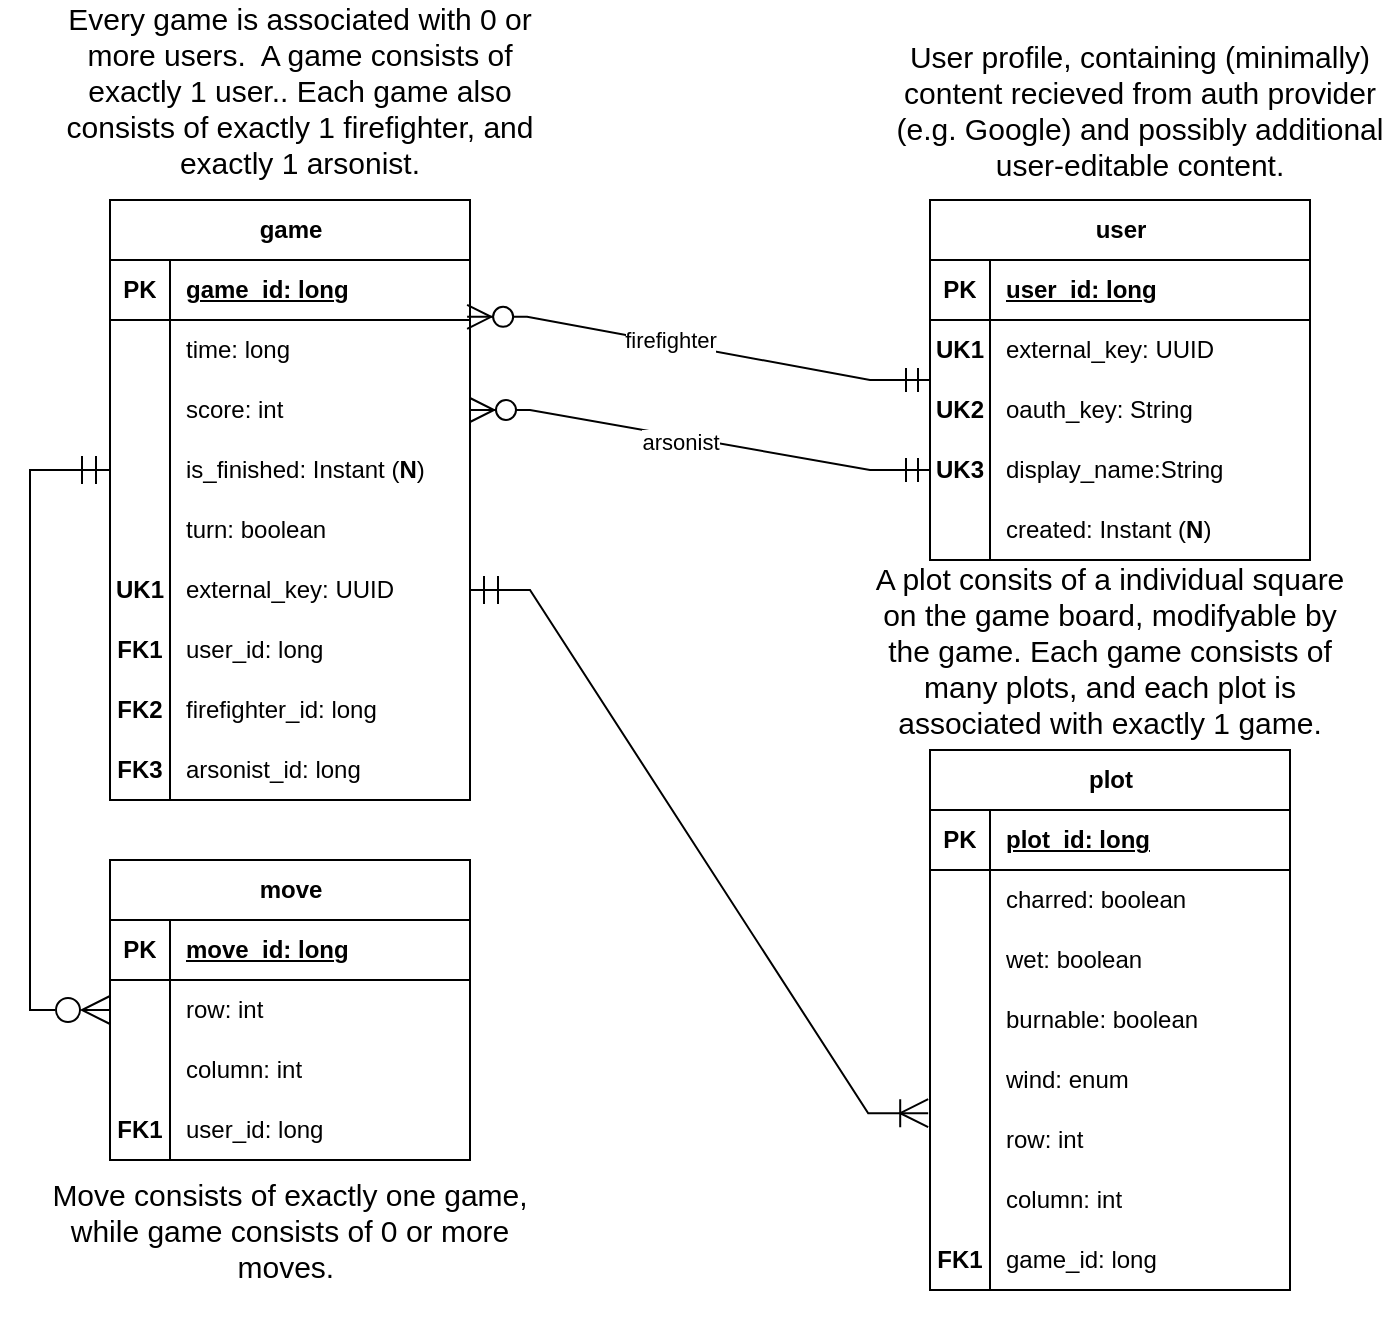 <mxfile version="24.7.17">
  <diagram name="Page-1" id="kqW-jPgzg6UB6GhYUhrh">
    <mxGraphModel dx="1050" dy="621" grid="1" gridSize="10" guides="1" tooltips="1" connect="1" arrows="1" fold="1" page="1" pageScale="1" pageWidth="850" pageHeight="1100" math="0" shadow="0">
      <root>
        <mxCell id="0" />
        <mxCell id="1" parent="0" />
        <mxCell id="ICmYpXCP0wdrqG-ao1eW-7" value="" style="group" parent="1" vertex="1" connectable="0">
          <mxGeometry x="110" y="140" width="680" height="530" as="geometry" />
        </mxCell>
        <mxCell id="3EpHy4PcxDL805TF8nZh-1" value="user" style="shape=table;startSize=30;container=1;collapsible=1;childLayout=tableLayout;fixedRows=1;rowLines=0;fontStyle=1;align=center;resizeLast=1;html=1;" parent="ICmYpXCP0wdrqG-ao1eW-7" vertex="1">
          <mxGeometry x="450" width="190" height="180" as="geometry" />
        </mxCell>
        <mxCell id="3EpHy4PcxDL805TF8nZh-2" value="" style="shape=tableRow;horizontal=0;startSize=0;swimlaneHead=0;swimlaneBody=0;fillColor=none;collapsible=0;dropTarget=0;points=[[0,0.5],[1,0.5]];portConstraint=eastwest;top=0;left=0;right=0;bottom=1;" parent="3EpHy4PcxDL805TF8nZh-1" vertex="1">
          <mxGeometry y="30" width="190" height="30" as="geometry" />
        </mxCell>
        <mxCell id="3EpHy4PcxDL805TF8nZh-3" value="PK" style="shape=partialRectangle;connectable=0;fillColor=none;top=0;left=0;bottom=0;right=0;fontStyle=1;overflow=hidden;whiteSpace=wrap;html=1;" parent="3EpHy4PcxDL805TF8nZh-2" vertex="1">
          <mxGeometry width="30" height="30" as="geometry">
            <mxRectangle width="30" height="30" as="alternateBounds" />
          </mxGeometry>
        </mxCell>
        <mxCell id="3EpHy4PcxDL805TF8nZh-4" value="user_id: long" style="shape=partialRectangle;connectable=0;fillColor=none;top=0;left=0;bottom=0;right=0;align=left;spacingLeft=6;fontStyle=5;overflow=hidden;whiteSpace=wrap;html=1;" parent="3EpHy4PcxDL805TF8nZh-2" vertex="1">
          <mxGeometry x="30" width="160" height="30" as="geometry">
            <mxRectangle width="160" height="30" as="alternateBounds" />
          </mxGeometry>
        </mxCell>
        <mxCell id="3EpHy4PcxDL805TF8nZh-5" value="" style="shape=tableRow;horizontal=0;startSize=0;swimlaneHead=0;swimlaneBody=0;fillColor=none;collapsible=0;dropTarget=0;points=[[0,0.5],[1,0.5]];portConstraint=eastwest;top=0;left=0;right=0;bottom=0;" parent="3EpHy4PcxDL805TF8nZh-1" vertex="1">
          <mxGeometry y="60" width="190" height="30" as="geometry" />
        </mxCell>
        <mxCell id="3EpHy4PcxDL805TF8nZh-6" value="&lt;b&gt;UK1&lt;/b&gt;" style="shape=partialRectangle;connectable=0;fillColor=none;top=0;left=0;bottom=0;right=0;editable=1;overflow=hidden;whiteSpace=wrap;html=1;" parent="3EpHy4PcxDL805TF8nZh-5" vertex="1">
          <mxGeometry width="30" height="30" as="geometry">
            <mxRectangle width="30" height="30" as="alternateBounds" />
          </mxGeometry>
        </mxCell>
        <mxCell id="3EpHy4PcxDL805TF8nZh-7" value="external_key: UUID" style="shape=partialRectangle;connectable=0;fillColor=none;top=0;left=0;bottom=0;right=0;align=left;spacingLeft=6;overflow=hidden;whiteSpace=wrap;html=1;" parent="3EpHy4PcxDL805TF8nZh-5" vertex="1">
          <mxGeometry x="30" width="160" height="30" as="geometry">
            <mxRectangle width="160" height="30" as="alternateBounds" />
          </mxGeometry>
        </mxCell>
        <mxCell id="3EpHy4PcxDL805TF8nZh-8" value="" style="shape=tableRow;horizontal=0;startSize=0;swimlaneHead=0;swimlaneBody=0;fillColor=none;collapsible=0;dropTarget=0;points=[[0,0.5],[1,0.5]];portConstraint=eastwest;top=0;left=0;right=0;bottom=0;" parent="3EpHy4PcxDL805TF8nZh-1" vertex="1">
          <mxGeometry y="90" width="190" height="30" as="geometry" />
        </mxCell>
        <mxCell id="3EpHy4PcxDL805TF8nZh-9" value="&lt;b&gt;UK2&lt;/b&gt;" style="shape=partialRectangle;connectable=0;fillColor=none;top=0;left=0;bottom=0;right=0;editable=1;overflow=hidden;whiteSpace=wrap;html=1;" parent="3EpHy4PcxDL805TF8nZh-8" vertex="1">
          <mxGeometry width="30" height="30" as="geometry">
            <mxRectangle width="30" height="30" as="alternateBounds" />
          </mxGeometry>
        </mxCell>
        <mxCell id="3EpHy4PcxDL805TF8nZh-10" value="oauth_key: String" style="shape=partialRectangle;connectable=0;fillColor=none;top=0;left=0;bottom=0;right=0;align=left;spacingLeft=6;overflow=hidden;whiteSpace=wrap;html=1;" parent="3EpHy4PcxDL805TF8nZh-8" vertex="1">
          <mxGeometry x="30" width="160" height="30" as="geometry">
            <mxRectangle width="160" height="30" as="alternateBounds" />
          </mxGeometry>
        </mxCell>
        <mxCell id="3EpHy4PcxDL805TF8nZh-11" value="" style="shape=tableRow;horizontal=0;startSize=0;swimlaneHead=0;swimlaneBody=0;fillColor=none;collapsible=0;dropTarget=0;points=[[0,0.5],[1,0.5]];portConstraint=eastwest;top=0;left=0;right=0;bottom=0;" parent="3EpHy4PcxDL805TF8nZh-1" vertex="1">
          <mxGeometry y="120" width="190" height="30" as="geometry" />
        </mxCell>
        <mxCell id="3EpHy4PcxDL805TF8nZh-12" value="&lt;b&gt;UK3&lt;/b&gt;" style="shape=partialRectangle;connectable=0;fillColor=none;top=0;left=0;bottom=0;right=0;editable=1;overflow=hidden;whiteSpace=wrap;html=1;" parent="3EpHy4PcxDL805TF8nZh-11" vertex="1">
          <mxGeometry width="30" height="30" as="geometry">
            <mxRectangle width="30" height="30" as="alternateBounds" />
          </mxGeometry>
        </mxCell>
        <mxCell id="3EpHy4PcxDL805TF8nZh-13" value="display_name:String" style="shape=partialRectangle;connectable=0;fillColor=none;top=0;left=0;bottom=0;right=0;align=left;spacingLeft=6;overflow=hidden;whiteSpace=wrap;html=1;" parent="3EpHy4PcxDL805TF8nZh-11" vertex="1">
          <mxGeometry x="30" width="160" height="30" as="geometry">
            <mxRectangle width="160" height="30" as="alternateBounds" />
          </mxGeometry>
        </mxCell>
        <mxCell id="3EpHy4PcxDL805TF8nZh-14" value="" style="shape=tableRow;horizontal=0;startSize=0;swimlaneHead=0;swimlaneBody=0;fillColor=none;collapsible=0;dropTarget=0;points=[[0,0.5],[1,0.5]];portConstraint=eastwest;top=0;left=0;right=0;bottom=0;" parent="3EpHy4PcxDL805TF8nZh-1" vertex="1">
          <mxGeometry y="150" width="190" height="30" as="geometry" />
        </mxCell>
        <mxCell id="3EpHy4PcxDL805TF8nZh-15" value="" style="shape=partialRectangle;connectable=0;fillColor=none;top=0;left=0;bottom=0;right=0;editable=1;overflow=hidden;whiteSpace=wrap;html=1;" parent="3EpHy4PcxDL805TF8nZh-14" vertex="1">
          <mxGeometry width="30" height="30" as="geometry">
            <mxRectangle width="30" height="30" as="alternateBounds" />
          </mxGeometry>
        </mxCell>
        <mxCell id="3EpHy4PcxDL805TF8nZh-16" value="&lt;font style=&quot;font-size: 12px;&quot;&gt;created: Instant (&lt;b&gt;N&lt;/b&gt;)&lt;/font&gt;" style="shape=partialRectangle;connectable=0;fillColor=none;top=0;left=0;bottom=0;right=0;align=left;spacingLeft=6;overflow=hidden;whiteSpace=wrap;html=1;" parent="3EpHy4PcxDL805TF8nZh-14" vertex="1">
          <mxGeometry x="30" width="160" height="30" as="geometry">
            <mxRectangle width="160" height="30" as="alternateBounds" />
          </mxGeometry>
        </mxCell>
        <mxCell id="3EpHy4PcxDL805TF8nZh-17" value="game" style="shape=table;startSize=30;container=1;collapsible=1;childLayout=tableLayout;fixedRows=1;rowLines=0;fontStyle=1;align=center;resizeLast=1;html=1;" parent="ICmYpXCP0wdrqG-ao1eW-7" vertex="1">
          <mxGeometry x="40" width="180" height="300" as="geometry" />
        </mxCell>
        <mxCell id="3EpHy4PcxDL805TF8nZh-18" value="" style="shape=tableRow;horizontal=0;startSize=0;swimlaneHead=0;swimlaneBody=0;fillColor=none;collapsible=0;dropTarget=0;points=[[0,0.5],[1,0.5]];portConstraint=eastwest;top=0;left=0;right=0;bottom=1;" parent="3EpHy4PcxDL805TF8nZh-17" vertex="1">
          <mxGeometry y="30" width="180" height="30" as="geometry" />
        </mxCell>
        <mxCell id="3EpHy4PcxDL805TF8nZh-19" value="PK" style="shape=partialRectangle;connectable=0;fillColor=none;top=0;left=0;bottom=0;right=0;fontStyle=1;overflow=hidden;whiteSpace=wrap;html=1;" parent="3EpHy4PcxDL805TF8nZh-18" vertex="1">
          <mxGeometry width="30" height="30" as="geometry">
            <mxRectangle width="30" height="30" as="alternateBounds" />
          </mxGeometry>
        </mxCell>
        <mxCell id="3EpHy4PcxDL805TF8nZh-20" value="game_id: long" style="shape=partialRectangle;connectable=0;fillColor=none;top=0;left=0;bottom=0;right=0;align=left;spacingLeft=6;fontStyle=5;overflow=hidden;whiteSpace=wrap;html=1;" parent="3EpHy4PcxDL805TF8nZh-18" vertex="1">
          <mxGeometry x="30" width="150" height="30" as="geometry">
            <mxRectangle width="150" height="30" as="alternateBounds" />
          </mxGeometry>
        </mxCell>
        <mxCell id="3EpHy4PcxDL805TF8nZh-27" value="" style="shape=tableRow;horizontal=0;startSize=0;swimlaneHead=0;swimlaneBody=0;fillColor=none;collapsible=0;dropTarget=0;points=[[0,0.5],[1,0.5]];portConstraint=eastwest;top=0;left=0;right=0;bottom=0;" parent="3EpHy4PcxDL805TF8nZh-17" vertex="1">
          <mxGeometry y="60" width="180" height="30" as="geometry" />
        </mxCell>
        <mxCell id="3EpHy4PcxDL805TF8nZh-28" value="" style="shape=partialRectangle;connectable=0;fillColor=none;top=0;left=0;bottom=0;right=0;editable=1;overflow=hidden;whiteSpace=wrap;html=1;" parent="3EpHy4PcxDL805TF8nZh-27" vertex="1">
          <mxGeometry width="30" height="30" as="geometry">
            <mxRectangle width="30" height="30" as="alternateBounds" />
          </mxGeometry>
        </mxCell>
        <mxCell id="3EpHy4PcxDL805TF8nZh-29" value="time: long" style="shape=partialRectangle;connectable=0;fillColor=none;top=0;left=0;bottom=0;right=0;align=left;spacingLeft=6;overflow=hidden;whiteSpace=wrap;html=1;" parent="3EpHy4PcxDL805TF8nZh-27" vertex="1">
          <mxGeometry x="30" width="150" height="30" as="geometry">
            <mxRectangle width="150" height="30" as="alternateBounds" />
          </mxGeometry>
        </mxCell>
        <mxCell id="3EpHy4PcxDL805TF8nZh-56" value="" style="shape=tableRow;horizontal=0;startSize=0;swimlaneHead=0;swimlaneBody=0;fillColor=none;collapsible=0;dropTarget=0;points=[[0,0.5],[1,0.5]];portConstraint=eastwest;top=0;left=0;right=0;bottom=0;" parent="3EpHy4PcxDL805TF8nZh-17" vertex="1">
          <mxGeometry y="90" width="180" height="30" as="geometry" />
        </mxCell>
        <mxCell id="3EpHy4PcxDL805TF8nZh-57" value="" style="shape=partialRectangle;connectable=0;fillColor=none;top=0;left=0;bottom=0;right=0;editable=1;overflow=hidden;whiteSpace=wrap;html=1;" parent="3EpHy4PcxDL805TF8nZh-56" vertex="1">
          <mxGeometry width="30" height="30" as="geometry">
            <mxRectangle width="30" height="30" as="alternateBounds" />
          </mxGeometry>
        </mxCell>
        <mxCell id="3EpHy4PcxDL805TF8nZh-58" value="score: int" style="shape=partialRectangle;connectable=0;fillColor=none;top=0;left=0;bottom=0;right=0;align=left;spacingLeft=6;overflow=hidden;whiteSpace=wrap;html=1;" parent="3EpHy4PcxDL805TF8nZh-56" vertex="1">
          <mxGeometry x="30" width="150" height="30" as="geometry">
            <mxRectangle width="150" height="30" as="alternateBounds" />
          </mxGeometry>
        </mxCell>
        <mxCell id="3EpHy4PcxDL805TF8nZh-74" value="" style="shape=tableRow;horizontal=0;startSize=0;swimlaneHead=0;swimlaneBody=0;fillColor=none;collapsible=0;dropTarget=0;points=[[0,0.5],[1,0.5]];portConstraint=eastwest;top=0;left=0;right=0;bottom=0;" parent="3EpHy4PcxDL805TF8nZh-17" vertex="1">
          <mxGeometry y="120" width="180" height="30" as="geometry" />
        </mxCell>
        <mxCell id="3EpHy4PcxDL805TF8nZh-75" value="" style="shape=partialRectangle;connectable=0;fillColor=none;top=0;left=0;bottom=0;right=0;editable=1;overflow=hidden;whiteSpace=wrap;html=1;" parent="3EpHy4PcxDL805TF8nZh-74" vertex="1">
          <mxGeometry width="30" height="30" as="geometry">
            <mxRectangle width="30" height="30" as="alternateBounds" />
          </mxGeometry>
        </mxCell>
        <mxCell id="3EpHy4PcxDL805TF8nZh-76" value="is_finished: Instant (&lt;b&gt;N&lt;/b&gt;)" style="shape=partialRectangle;connectable=0;fillColor=none;top=0;left=0;bottom=0;right=0;align=left;spacingLeft=6;overflow=hidden;whiteSpace=wrap;html=1;" parent="3EpHy4PcxDL805TF8nZh-74" vertex="1">
          <mxGeometry x="30" width="150" height="30" as="geometry">
            <mxRectangle width="150" height="30" as="alternateBounds" />
          </mxGeometry>
        </mxCell>
        <mxCell id="3EpHy4PcxDL805TF8nZh-71" value="" style="shape=tableRow;horizontal=0;startSize=0;swimlaneHead=0;swimlaneBody=0;fillColor=none;collapsible=0;dropTarget=0;points=[[0,0.5],[1,0.5]];portConstraint=eastwest;top=0;left=0;right=0;bottom=0;" parent="3EpHy4PcxDL805TF8nZh-17" vertex="1">
          <mxGeometry y="150" width="180" height="30" as="geometry" />
        </mxCell>
        <mxCell id="3EpHy4PcxDL805TF8nZh-72" value="" style="shape=partialRectangle;connectable=0;fillColor=none;top=0;left=0;bottom=0;right=0;editable=1;overflow=hidden;whiteSpace=wrap;html=1;" parent="3EpHy4PcxDL805TF8nZh-71" vertex="1">
          <mxGeometry width="30" height="30" as="geometry">
            <mxRectangle width="30" height="30" as="alternateBounds" />
          </mxGeometry>
        </mxCell>
        <mxCell id="3EpHy4PcxDL805TF8nZh-73" value="turn: boolean" style="shape=partialRectangle;connectable=0;fillColor=none;top=0;left=0;bottom=0;right=0;align=left;spacingLeft=6;overflow=hidden;whiteSpace=wrap;html=1;" parent="3EpHy4PcxDL805TF8nZh-71" vertex="1">
          <mxGeometry x="30" width="150" height="30" as="geometry">
            <mxRectangle width="150" height="30" as="alternateBounds" />
          </mxGeometry>
        </mxCell>
        <mxCell id="HKX_YVUkT_DCTSvQHUHG-23" value="" style="shape=tableRow;horizontal=0;startSize=0;swimlaneHead=0;swimlaneBody=0;fillColor=none;collapsible=0;dropTarget=0;points=[[0,0.5],[1,0.5]];portConstraint=eastwest;top=0;left=0;right=0;bottom=0;" parent="3EpHy4PcxDL805TF8nZh-17" vertex="1">
          <mxGeometry y="180" width="180" height="30" as="geometry" />
        </mxCell>
        <mxCell id="HKX_YVUkT_DCTSvQHUHG-24" value="&lt;b&gt;UK1&lt;/b&gt;" style="shape=partialRectangle;connectable=0;fillColor=none;top=0;left=0;bottom=0;right=0;editable=1;overflow=hidden;whiteSpace=wrap;html=1;" parent="HKX_YVUkT_DCTSvQHUHG-23" vertex="1">
          <mxGeometry width="30" height="30" as="geometry">
            <mxRectangle width="30" height="30" as="alternateBounds" />
          </mxGeometry>
        </mxCell>
        <mxCell id="HKX_YVUkT_DCTSvQHUHG-25" value="external_key: UUID" style="shape=partialRectangle;connectable=0;fillColor=none;top=0;left=0;bottom=0;right=0;align=left;spacingLeft=6;overflow=hidden;whiteSpace=wrap;html=1;" parent="HKX_YVUkT_DCTSvQHUHG-23" vertex="1">
          <mxGeometry x="30" width="150" height="30" as="geometry">
            <mxRectangle width="150" height="30" as="alternateBounds" />
          </mxGeometry>
        </mxCell>
        <mxCell id="3EpHy4PcxDL805TF8nZh-62" value="" style="shape=tableRow;horizontal=0;startSize=0;swimlaneHead=0;swimlaneBody=0;fillColor=none;collapsible=0;dropTarget=0;points=[[0,0.5],[1,0.5]];portConstraint=eastwest;top=0;left=0;right=0;bottom=0;" parent="3EpHy4PcxDL805TF8nZh-17" vertex="1">
          <mxGeometry y="210" width="180" height="30" as="geometry" />
        </mxCell>
        <mxCell id="3EpHy4PcxDL805TF8nZh-63" value="&lt;b&gt;FK1&lt;/b&gt;" style="shape=partialRectangle;connectable=0;fillColor=none;top=0;left=0;bottom=0;right=0;editable=1;overflow=hidden;whiteSpace=wrap;html=1;" parent="3EpHy4PcxDL805TF8nZh-62" vertex="1">
          <mxGeometry width="30" height="30" as="geometry">
            <mxRectangle width="30" height="30" as="alternateBounds" />
          </mxGeometry>
        </mxCell>
        <mxCell id="3EpHy4PcxDL805TF8nZh-64" value="user_id: long" style="shape=partialRectangle;connectable=0;fillColor=none;top=0;left=0;bottom=0;right=0;align=left;spacingLeft=6;overflow=hidden;whiteSpace=wrap;html=1;" parent="3EpHy4PcxDL805TF8nZh-62" vertex="1">
          <mxGeometry x="30" width="150" height="30" as="geometry">
            <mxRectangle width="150" height="30" as="alternateBounds" />
          </mxGeometry>
        </mxCell>
        <mxCell id="3EpHy4PcxDL805TF8nZh-21" value="" style="shape=tableRow;horizontal=0;startSize=0;swimlaneHead=0;swimlaneBody=0;fillColor=none;collapsible=0;dropTarget=0;points=[[0,0.5],[1,0.5]];portConstraint=eastwest;top=0;left=0;right=0;bottom=0;" parent="3EpHy4PcxDL805TF8nZh-17" vertex="1">
          <mxGeometry y="240" width="180" height="30" as="geometry" />
        </mxCell>
        <mxCell id="3EpHy4PcxDL805TF8nZh-22" value="&lt;b&gt;FK2&lt;/b&gt;" style="shape=partialRectangle;connectable=0;fillColor=none;top=0;left=0;bottom=0;right=0;editable=1;overflow=hidden;whiteSpace=wrap;html=1;" parent="3EpHy4PcxDL805TF8nZh-21" vertex="1">
          <mxGeometry width="30" height="30" as="geometry">
            <mxRectangle width="30" height="30" as="alternateBounds" />
          </mxGeometry>
        </mxCell>
        <mxCell id="3EpHy4PcxDL805TF8nZh-23" value="firefighter_id: long" style="shape=partialRectangle;connectable=0;fillColor=none;top=0;left=0;bottom=0;right=0;align=left;spacingLeft=6;overflow=hidden;whiteSpace=wrap;html=1;" parent="3EpHy4PcxDL805TF8nZh-21" vertex="1">
          <mxGeometry x="30" width="150" height="30" as="geometry">
            <mxRectangle width="150" height="30" as="alternateBounds" />
          </mxGeometry>
        </mxCell>
        <mxCell id="3EpHy4PcxDL805TF8nZh-24" value="" style="shape=tableRow;horizontal=0;startSize=0;swimlaneHead=0;swimlaneBody=0;fillColor=none;collapsible=0;dropTarget=0;points=[[0,0.5],[1,0.5]];portConstraint=eastwest;top=0;left=0;right=0;bottom=0;" parent="3EpHy4PcxDL805TF8nZh-17" vertex="1">
          <mxGeometry y="270" width="180" height="30" as="geometry" />
        </mxCell>
        <mxCell id="3EpHy4PcxDL805TF8nZh-25" value="&lt;b&gt;FK3&lt;/b&gt;" style="shape=partialRectangle;connectable=0;fillColor=none;top=0;left=0;bottom=0;right=0;editable=1;overflow=hidden;whiteSpace=wrap;html=1;" parent="3EpHy4PcxDL805TF8nZh-24" vertex="1">
          <mxGeometry width="30" height="30" as="geometry">
            <mxRectangle width="30" height="30" as="alternateBounds" />
          </mxGeometry>
        </mxCell>
        <mxCell id="3EpHy4PcxDL805TF8nZh-26" value="arsonist_id: long" style="shape=partialRectangle;connectable=0;fillColor=none;top=0;left=0;bottom=0;right=0;align=left;spacingLeft=6;overflow=hidden;whiteSpace=wrap;html=1;" parent="3EpHy4PcxDL805TF8nZh-24" vertex="1">
          <mxGeometry x="30" width="150" height="30" as="geometry">
            <mxRectangle width="150" height="30" as="alternateBounds" />
          </mxGeometry>
        </mxCell>
        <mxCell id="3EpHy4PcxDL805TF8nZh-30" value="plot" style="shape=table;startSize=30;container=1;collapsible=1;childLayout=tableLayout;fixedRows=1;rowLines=0;fontStyle=1;align=center;resizeLast=1;html=1;" parent="ICmYpXCP0wdrqG-ao1eW-7" vertex="1">
          <mxGeometry x="450" y="275" width="180" height="270" as="geometry" />
        </mxCell>
        <mxCell id="3EpHy4PcxDL805TF8nZh-31" value="" style="shape=tableRow;horizontal=0;startSize=0;swimlaneHead=0;swimlaneBody=0;fillColor=none;collapsible=0;dropTarget=0;points=[[0,0.5],[1,0.5]];portConstraint=eastwest;top=0;left=0;right=0;bottom=1;" parent="3EpHy4PcxDL805TF8nZh-30" vertex="1">
          <mxGeometry y="30" width="180" height="30" as="geometry" />
        </mxCell>
        <mxCell id="3EpHy4PcxDL805TF8nZh-32" value="PK" style="shape=partialRectangle;connectable=0;fillColor=none;top=0;left=0;bottom=0;right=0;fontStyle=1;overflow=hidden;whiteSpace=wrap;html=1;" parent="3EpHy4PcxDL805TF8nZh-31" vertex="1">
          <mxGeometry width="30" height="30" as="geometry">
            <mxRectangle width="30" height="30" as="alternateBounds" />
          </mxGeometry>
        </mxCell>
        <mxCell id="3EpHy4PcxDL805TF8nZh-33" value="plot_id: long" style="shape=partialRectangle;connectable=0;fillColor=none;top=0;left=0;bottom=0;right=0;align=left;spacingLeft=6;fontStyle=5;overflow=hidden;whiteSpace=wrap;html=1;" parent="3EpHy4PcxDL805TF8nZh-31" vertex="1">
          <mxGeometry x="30" width="150" height="30" as="geometry">
            <mxRectangle width="150" height="30" as="alternateBounds" />
          </mxGeometry>
        </mxCell>
        <mxCell id="3EpHy4PcxDL805TF8nZh-34" value="" style="shape=tableRow;horizontal=0;startSize=0;swimlaneHead=0;swimlaneBody=0;fillColor=none;collapsible=0;dropTarget=0;points=[[0,0.5],[1,0.5]];portConstraint=eastwest;top=0;left=0;right=0;bottom=0;" parent="3EpHy4PcxDL805TF8nZh-30" vertex="1">
          <mxGeometry y="60" width="180" height="30" as="geometry" />
        </mxCell>
        <mxCell id="3EpHy4PcxDL805TF8nZh-35" value="" style="shape=partialRectangle;connectable=0;fillColor=none;top=0;left=0;bottom=0;right=0;editable=1;overflow=hidden;whiteSpace=wrap;html=1;" parent="3EpHy4PcxDL805TF8nZh-34" vertex="1">
          <mxGeometry width="30" height="30" as="geometry">
            <mxRectangle width="30" height="30" as="alternateBounds" />
          </mxGeometry>
        </mxCell>
        <mxCell id="3EpHy4PcxDL805TF8nZh-36" value="charred: boolean" style="shape=partialRectangle;connectable=0;fillColor=none;top=0;left=0;bottom=0;right=0;align=left;spacingLeft=6;overflow=hidden;whiteSpace=wrap;html=1;" parent="3EpHy4PcxDL805TF8nZh-34" vertex="1">
          <mxGeometry x="30" width="150" height="30" as="geometry">
            <mxRectangle width="150" height="30" as="alternateBounds" />
          </mxGeometry>
        </mxCell>
        <mxCell id="3EpHy4PcxDL805TF8nZh-37" value="" style="shape=tableRow;horizontal=0;startSize=0;swimlaneHead=0;swimlaneBody=0;fillColor=none;collapsible=0;dropTarget=0;points=[[0,0.5],[1,0.5]];portConstraint=eastwest;top=0;left=0;right=0;bottom=0;" parent="3EpHy4PcxDL805TF8nZh-30" vertex="1">
          <mxGeometry y="90" width="180" height="30" as="geometry" />
        </mxCell>
        <mxCell id="3EpHy4PcxDL805TF8nZh-38" value="" style="shape=partialRectangle;connectable=0;fillColor=none;top=0;left=0;bottom=0;right=0;editable=1;overflow=hidden;whiteSpace=wrap;html=1;" parent="3EpHy4PcxDL805TF8nZh-37" vertex="1">
          <mxGeometry width="30" height="30" as="geometry">
            <mxRectangle width="30" height="30" as="alternateBounds" />
          </mxGeometry>
        </mxCell>
        <mxCell id="3EpHy4PcxDL805TF8nZh-39" value="wet: boolean" style="shape=partialRectangle;connectable=0;fillColor=none;top=0;left=0;bottom=0;right=0;align=left;spacingLeft=6;overflow=hidden;whiteSpace=wrap;html=1;" parent="3EpHy4PcxDL805TF8nZh-37" vertex="1">
          <mxGeometry x="30" width="150" height="30" as="geometry">
            <mxRectangle width="150" height="30" as="alternateBounds" />
          </mxGeometry>
        </mxCell>
        <mxCell id="3EpHy4PcxDL805TF8nZh-40" value="" style="shape=tableRow;horizontal=0;startSize=0;swimlaneHead=0;swimlaneBody=0;fillColor=none;collapsible=0;dropTarget=0;points=[[0,0.5],[1,0.5]];portConstraint=eastwest;top=0;left=0;right=0;bottom=0;" parent="3EpHy4PcxDL805TF8nZh-30" vertex="1">
          <mxGeometry y="120" width="180" height="30" as="geometry" />
        </mxCell>
        <mxCell id="3EpHy4PcxDL805TF8nZh-41" value="" style="shape=partialRectangle;connectable=0;fillColor=none;top=0;left=0;bottom=0;right=0;editable=1;overflow=hidden;whiteSpace=wrap;html=1;" parent="3EpHy4PcxDL805TF8nZh-40" vertex="1">
          <mxGeometry width="30" height="30" as="geometry">
            <mxRectangle width="30" height="30" as="alternateBounds" />
          </mxGeometry>
        </mxCell>
        <mxCell id="3EpHy4PcxDL805TF8nZh-42" value="burnable: boolean" style="shape=partialRectangle;connectable=0;fillColor=none;top=0;left=0;bottom=0;right=0;align=left;spacingLeft=6;overflow=hidden;whiteSpace=wrap;html=1;" parent="3EpHy4PcxDL805TF8nZh-40" vertex="1">
          <mxGeometry x="30" width="150" height="30" as="geometry">
            <mxRectangle width="150" height="30" as="alternateBounds" />
          </mxGeometry>
        </mxCell>
        <mxCell id="HKX_YVUkT_DCTSvQHUHG-1" value="" style="shape=tableRow;horizontal=0;startSize=0;swimlaneHead=0;swimlaneBody=0;fillColor=none;collapsible=0;dropTarget=0;points=[[0,0.5],[1,0.5]];portConstraint=eastwest;top=0;left=0;right=0;bottom=0;" parent="3EpHy4PcxDL805TF8nZh-30" vertex="1">
          <mxGeometry y="150" width="180" height="30" as="geometry" />
        </mxCell>
        <mxCell id="HKX_YVUkT_DCTSvQHUHG-2" value="" style="shape=partialRectangle;connectable=0;fillColor=none;top=0;left=0;bottom=0;right=0;editable=1;overflow=hidden;whiteSpace=wrap;html=1;" parent="HKX_YVUkT_DCTSvQHUHG-1" vertex="1">
          <mxGeometry width="30" height="30" as="geometry">
            <mxRectangle width="30" height="30" as="alternateBounds" />
          </mxGeometry>
        </mxCell>
        <mxCell id="HKX_YVUkT_DCTSvQHUHG-3" value="wind: enum" style="shape=partialRectangle;connectable=0;fillColor=none;top=0;left=0;bottom=0;right=0;align=left;spacingLeft=6;overflow=hidden;whiteSpace=wrap;html=1;" parent="HKX_YVUkT_DCTSvQHUHG-1" vertex="1">
          <mxGeometry x="30" width="150" height="30" as="geometry">
            <mxRectangle width="150" height="30" as="alternateBounds" />
          </mxGeometry>
        </mxCell>
        <mxCell id="HKX_YVUkT_DCTSvQHUHG-4" value="" style="shape=tableRow;horizontal=0;startSize=0;swimlaneHead=0;swimlaneBody=0;fillColor=none;collapsible=0;dropTarget=0;points=[[0,0.5],[1,0.5]];portConstraint=eastwest;top=0;left=0;right=0;bottom=0;" parent="3EpHy4PcxDL805TF8nZh-30" vertex="1">
          <mxGeometry y="180" width="180" height="30" as="geometry" />
        </mxCell>
        <mxCell id="HKX_YVUkT_DCTSvQHUHG-5" value="" style="shape=partialRectangle;connectable=0;fillColor=none;top=0;left=0;bottom=0;right=0;editable=1;overflow=hidden;whiteSpace=wrap;html=1;" parent="HKX_YVUkT_DCTSvQHUHG-4" vertex="1">
          <mxGeometry width="30" height="30" as="geometry">
            <mxRectangle width="30" height="30" as="alternateBounds" />
          </mxGeometry>
        </mxCell>
        <mxCell id="HKX_YVUkT_DCTSvQHUHG-6" value="row: int" style="shape=partialRectangle;connectable=0;fillColor=none;top=0;left=0;bottom=0;right=0;align=left;spacingLeft=6;overflow=hidden;whiteSpace=wrap;html=1;" parent="HKX_YVUkT_DCTSvQHUHG-4" vertex="1">
          <mxGeometry x="30" width="150" height="30" as="geometry">
            <mxRectangle width="150" height="30" as="alternateBounds" />
          </mxGeometry>
        </mxCell>
        <mxCell id="HKX_YVUkT_DCTSvQHUHG-7" value="" style="shape=tableRow;horizontal=0;startSize=0;swimlaneHead=0;swimlaneBody=0;fillColor=none;collapsible=0;dropTarget=0;points=[[0,0.5],[1,0.5]];portConstraint=eastwest;top=0;left=0;right=0;bottom=0;" parent="3EpHy4PcxDL805TF8nZh-30" vertex="1">
          <mxGeometry y="210" width="180" height="30" as="geometry" />
        </mxCell>
        <mxCell id="HKX_YVUkT_DCTSvQHUHG-8" value="" style="shape=partialRectangle;connectable=0;fillColor=none;top=0;left=0;bottom=0;right=0;editable=1;overflow=hidden;whiteSpace=wrap;html=1;" parent="HKX_YVUkT_DCTSvQHUHG-7" vertex="1">
          <mxGeometry width="30" height="30" as="geometry">
            <mxRectangle width="30" height="30" as="alternateBounds" />
          </mxGeometry>
        </mxCell>
        <mxCell id="HKX_YVUkT_DCTSvQHUHG-9" value="column: int" style="shape=partialRectangle;connectable=0;fillColor=none;top=0;left=0;bottom=0;right=0;align=left;spacingLeft=6;overflow=hidden;whiteSpace=wrap;html=1;" parent="HKX_YVUkT_DCTSvQHUHG-7" vertex="1">
          <mxGeometry x="30" width="150" height="30" as="geometry">
            <mxRectangle width="150" height="30" as="alternateBounds" />
          </mxGeometry>
        </mxCell>
        <mxCell id="HKX_YVUkT_DCTSvQHUHG-30" value="" style="shape=tableRow;horizontal=0;startSize=0;swimlaneHead=0;swimlaneBody=0;fillColor=none;collapsible=0;dropTarget=0;points=[[0,0.5],[1,0.5]];portConstraint=eastwest;top=0;left=0;right=0;bottom=0;" parent="3EpHy4PcxDL805TF8nZh-30" vertex="1">
          <mxGeometry y="240" width="180" height="30" as="geometry" />
        </mxCell>
        <mxCell id="HKX_YVUkT_DCTSvQHUHG-31" value="&lt;b&gt;FK1&lt;/b&gt;" style="shape=partialRectangle;connectable=0;fillColor=none;top=0;left=0;bottom=0;right=0;editable=1;overflow=hidden;whiteSpace=wrap;html=1;" parent="HKX_YVUkT_DCTSvQHUHG-30" vertex="1">
          <mxGeometry width="30" height="30" as="geometry">
            <mxRectangle width="30" height="30" as="alternateBounds" />
          </mxGeometry>
        </mxCell>
        <mxCell id="HKX_YVUkT_DCTSvQHUHG-32" value="game_id: long" style="shape=partialRectangle;connectable=0;fillColor=none;top=0;left=0;bottom=0;right=0;align=left;spacingLeft=6;overflow=hidden;whiteSpace=wrap;html=1;" parent="HKX_YVUkT_DCTSvQHUHG-30" vertex="1">
          <mxGeometry x="30" width="150" height="30" as="geometry">
            <mxRectangle width="150" height="30" as="alternateBounds" />
          </mxGeometry>
        </mxCell>
        <mxCell id="3EpHy4PcxDL805TF8nZh-43" value="move" style="shape=table;startSize=30;container=1;collapsible=1;childLayout=tableLayout;fixedRows=1;rowLines=0;fontStyle=1;align=center;resizeLast=1;html=1;" parent="ICmYpXCP0wdrqG-ao1eW-7" vertex="1">
          <mxGeometry x="40" y="330" width="180" height="150" as="geometry" />
        </mxCell>
        <mxCell id="3EpHy4PcxDL805TF8nZh-44" value="" style="shape=tableRow;horizontal=0;startSize=0;swimlaneHead=0;swimlaneBody=0;fillColor=none;collapsible=0;dropTarget=0;points=[[0,0.5],[1,0.5]];portConstraint=eastwest;top=0;left=0;right=0;bottom=1;" parent="3EpHy4PcxDL805TF8nZh-43" vertex="1">
          <mxGeometry y="30" width="180" height="30" as="geometry" />
        </mxCell>
        <mxCell id="3EpHy4PcxDL805TF8nZh-45" value="PK" style="shape=partialRectangle;connectable=0;fillColor=none;top=0;left=0;bottom=0;right=0;fontStyle=1;overflow=hidden;whiteSpace=wrap;html=1;" parent="3EpHy4PcxDL805TF8nZh-44" vertex="1">
          <mxGeometry width="30" height="30" as="geometry">
            <mxRectangle width="30" height="30" as="alternateBounds" />
          </mxGeometry>
        </mxCell>
        <mxCell id="3EpHy4PcxDL805TF8nZh-46" value="move_id: long" style="shape=partialRectangle;connectable=0;fillColor=none;top=0;left=0;bottom=0;right=0;align=left;spacingLeft=6;fontStyle=5;overflow=hidden;whiteSpace=wrap;html=1;" parent="3EpHy4PcxDL805TF8nZh-44" vertex="1">
          <mxGeometry x="30" width="150" height="30" as="geometry">
            <mxRectangle width="150" height="30" as="alternateBounds" />
          </mxGeometry>
        </mxCell>
        <mxCell id="3EpHy4PcxDL805TF8nZh-50" value="" style="shape=tableRow;horizontal=0;startSize=0;swimlaneHead=0;swimlaneBody=0;fillColor=none;collapsible=0;dropTarget=0;points=[[0,0.5],[1,0.5]];portConstraint=eastwest;top=0;left=0;right=0;bottom=0;" parent="3EpHy4PcxDL805TF8nZh-43" vertex="1">
          <mxGeometry y="60" width="180" height="30" as="geometry" />
        </mxCell>
        <mxCell id="3EpHy4PcxDL805TF8nZh-51" value="" style="shape=partialRectangle;connectable=0;fillColor=none;top=0;left=0;bottom=0;right=0;editable=1;overflow=hidden;whiteSpace=wrap;html=1;" parent="3EpHy4PcxDL805TF8nZh-50" vertex="1">
          <mxGeometry width="30" height="30" as="geometry">
            <mxRectangle width="30" height="30" as="alternateBounds" />
          </mxGeometry>
        </mxCell>
        <mxCell id="3EpHy4PcxDL805TF8nZh-52" value="row: int" style="shape=partialRectangle;connectable=0;fillColor=none;top=0;left=0;bottom=0;right=0;align=left;spacingLeft=6;overflow=hidden;whiteSpace=wrap;html=1;" parent="3EpHy4PcxDL805TF8nZh-50" vertex="1">
          <mxGeometry x="30" width="150" height="30" as="geometry">
            <mxRectangle width="150" height="30" as="alternateBounds" />
          </mxGeometry>
        </mxCell>
        <mxCell id="3EpHy4PcxDL805TF8nZh-53" value="" style="shape=tableRow;horizontal=0;startSize=0;swimlaneHead=0;swimlaneBody=0;fillColor=none;collapsible=0;dropTarget=0;points=[[0,0.5],[1,0.5]];portConstraint=eastwest;top=0;left=0;right=0;bottom=0;" parent="3EpHy4PcxDL805TF8nZh-43" vertex="1">
          <mxGeometry y="90" width="180" height="30" as="geometry" />
        </mxCell>
        <mxCell id="3EpHy4PcxDL805TF8nZh-54" value="" style="shape=partialRectangle;connectable=0;fillColor=none;top=0;left=0;bottom=0;right=0;editable=1;overflow=hidden;whiteSpace=wrap;html=1;" parent="3EpHy4PcxDL805TF8nZh-53" vertex="1">
          <mxGeometry width="30" height="30" as="geometry">
            <mxRectangle width="30" height="30" as="alternateBounds" />
          </mxGeometry>
        </mxCell>
        <mxCell id="3EpHy4PcxDL805TF8nZh-55" value="column: int" style="shape=partialRectangle;connectable=0;fillColor=none;top=0;left=0;bottom=0;right=0;align=left;spacingLeft=6;overflow=hidden;whiteSpace=wrap;html=1;" parent="3EpHy4PcxDL805TF8nZh-53" vertex="1">
          <mxGeometry x="30" width="150" height="30" as="geometry">
            <mxRectangle width="150" height="30" as="alternateBounds" />
          </mxGeometry>
        </mxCell>
        <mxCell id="3EpHy4PcxDL805TF8nZh-47" value="" style="shape=tableRow;horizontal=0;startSize=0;swimlaneHead=0;swimlaneBody=0;fillColor=none;collapsible=0;dropTarget=0;points=[[0,0.5],[1,0.5]];portConstraint=eastwest;top=0;left=0;right=0;bottom=0;" parent="3EpHy4PcxDL805TF8nZh-43" vertex="1">
          <mxGeometry y="120" width="180" height="30" as="geometry" />
        </mxCell>
        <mxCell id="3EpHy4PcxDL805TF8nZh-48" value="" style="shape=partialRectangle;connectable=0;fillColor=none;top=0;left=0;bottom=0;right=0;editable=1;overflow=hidden;whiteSpace=wrap;html=1;" parent="3EpHy4PcxDL805TF8nZh-47" vertex="1">
          <mxGeometry width="30" height="30" as="geometry">
            <mxRectangle width="30" height="30" as="alternateBounds" />
          </mxGeometry>
        </mxCell>
        <mxCell id="3EpHy4PcxDL805TF8nZh-49" value="user_id: long" style="shape=partialRectangle;connectable=0;fillColor=none;top=0;left=0;bottom=0;right=0;align=left;spacingLeft=6;overflow=hidden;whiteSpace=wrap;html=1;" parent="3EpHy4PcxDL805TF8nZh-47" vertex="1">
          <mxGeometry x="30" width="150" height="30" as="geometry">
            <mxRectangle width="150" height="30" as="alternateBounds" />
          </mxGeometry>
        </mxCell>
        <mxCell id="HKX_YVUkT_DCTSvQHUHG-16" value="&lt;b&gt;FK1&lt;/b&gt;" style="shape=partialRectangle;connectable=0;fillColor=none;top=0;left=0;bottom=0;right=0;editable=1;overflow=hidden;whiteSpace=wrap;html=1;" parent="ICmYpXCP0wdrqG-ao1eW-7" vertex="1">
          <mxGeometry x="40" y="450" width="30" height="30" as="geometry">
            <mxRectangle width="30" height="30" as="alternateBounds" />
          </mxGeometry>
        </mxCell>
        <mxCell id="HKX_YVUkT_DCTSvQHUHG-27" value="" style="edgeStyle=entityRelationEdgeStyle;fontSize=12;html=1;endArrow=ERzeroToMany;startArrow=ERmandOne;rounded=0;entryX=1;entryY=0.5;entryDx=0;entryDy=0;exitX=0;exitY=0.5;exitDx=0;exitDy=0;endSize=10;startSize=10;" parent="ICmYpXCP0wdrqG-ao1eW-7" source="3EpHy4PcxDL805TF8nZh-11" target="3EpHy4PcxDL805TF8nZh-56" edge="1">
          <mxGeometry width="100" height="100" relative="1" as="geometry">
            <mxPoint x="230" y="420" as="sourcePoint" />
            <mxPoint x="330" y="320" as="targetPoint" />
          </mxGeometry>
        </mxCell>
        <mxCell id="ICmYpXCP0wdrqG-ao1eW-6" value="arsonist" style="edgeLabel;html=1;align=center;verticalAlign=middle;resizable=0;points=[];" parent="HKX_YVUkT_DCTSvQHUHG-27" vertex="1" connectable="0">
          <mxGeometry x="0.082" y="2" relative="1" as="geometry">
            <mxPoint as="offset" />
          </mxGeometry>
        </mxCell>
        <mxCell id="HKX_YVUkT_DCTSvQHUHG-28" value="" style="edgeStyle=orthogonalEdgeStyle;fontSize=12;html=1;endArrow=ERzeroToMany;rounded=0;entryX=0;entryY=0.5;entryDx=0;entryDy=0;exitX=0;exitY=0.5;exitDx=0;exitDy=0;endSize=12;startSize=12;startArrow=ERmandOne;startFill=0;endFill=0;" parent="ICmYpXCP0wdrqG-ao1eW-7" source="3EpHy4PcxDL805TF8nZh-74" target="3EpHy4PcxDL805TF8nZh-50" edge="1">
          <mxGeometry width="100" height="100" relative="1" as="geometry">
            <mxPoint x="230" y="350" as="sourcePoint" />
            <mxPoint x="330" y="250" as="targetPoint" />
            <Array as="points">
              <mxPoint y="135" />
              <mxPoint y="405" />
            </Array>
          </mxGeometry>
        </mxCell>
        <mxCell id="ICmYpXCP0wdrqG-ao1eW-3" value="" style="edgeStyle=entityRelationEdgeStyle;fontSize=12;html=1;endArrow=ERzeroToMany;startArrow=ERmandOne;rounded=0;entryX=0.992;entryY=-0.053;entryDx=0;entryDy=0;exitX=0;exitY=0;exitDx=0;exitDy=0;endSize=10;startSize=10;entryPerimeter=0;exitPerimeter=0;" parent="ICmYpXCP0wdrqG-ao1eW-7" source="3EpHy4PcxDL805TF8nZh-8" target="3EpHy4PcxDL805TF8nZh-27" edge="1">
          <mxGeometry width="100" height="100" relative="1" as="geometry">
            <mxPoint x="460" y="100" as="sourcePoint" />
            <mxPoint x="230" y="50" as="targetPoint" />
          </mxGeometry>
        </mxCell>
        <mxCell id="ICmYpXCP0wdrqG-ao1eW-4" value="firefighter" style="edgeLabel;html=1;align=center;verticalAlign=middle;resizable=0;points=[];" parent="ICmYpXCP0wdrqG-ao1eW-3" vertex="1" connectable="0">
          <mxGeometry x="0.126" y="-2" relative="1" as="geometry">
            <mxPoint as="offset" />
          </mxGeometry>
        </mxCell>
        <mxCell id="HKX_YVUkT_DCTSvQHUHG-29" value="" style="edgeStyle=entityRelationEdgeStyle;fontSize=12;html=1;endArrow=ERoneToMany;startArrow=ERmandOne;rounded=0;entryX=-0.005;entryY=0.053;entryDx=0;entryDy=0;exitX=1;exitY=0.5;exitDx=0;exitDy=0;endSize=12;startSize=12;entryPerimeter=0;" parent="ICmYpXCP0wdrqG-ao1eW-7" source="HKX_YVUkT_DCTSvQHUHG-23" target="HKX_YVUkT_DCTSvQHUHG-4" edge="1">
          <mxGeometry width="100" height="100" relative="1" as="geometry">
            <mxPoint x="230" y="380" as="sourcePoint" />
            <mxPoint x="330" y="280" as="targetPoint" />
          </mxGeometry>
        </mxCell>
        <mxCell id="ICmYpXCP0wdrqG-ao1eW-11" value="&lt;span style=&quot;font-size: 15px;&quot;&gt;A plot consits of a individual square on the game board, modifyable by the game. Each game consists of many plots, and each plot is associated with exactly 1 game.&lt;/span&gt;" style="whiteSpace=wrap;html=1;fillColor=none;strokeColor=none;" parent="ICmYpXCP0wdrqG-ao1eW-7" vertex="1">
          <mxGeometry x="415" y="180" width="250" height="90" as="geometry" />
        </mxCell>
        <mxCell id="ICmYpXCP0wdrqG-ao1eW-10" value="&lt;font style=&quot;font-size: 15px;&quot;&gt;User profile, containing (minimally) content recieved from auth provider (e.g. Google) and possibly additional user-editable content.&lt;/font&gt;" style="whiteSpace=wrap;html=1;fillColor=none;strokeColor=none;" parent="ICmYpXCP0wdrqG-ao1eW-7" vertex="1">
          <mxGeometry x="430" y="-90" width="250" height="90" as="geometry" />
        </mxCell>
        <mxCell id="ICmYpXCP0wdrqG-ao1eW-12" value="&lt;span style=&quot;font-size: 15px;&quot;&gt;Move consists of exactly one game, while game consists of 0 or more moves.&amp;nbsp;&lt;/span&gt;" style="whiteSpace=wrap;html=1;fillColor=none;strokeColor=none;" parent="ICmYpXCP0wdrqG-ao1eW-7" vertex="1">
          <mxGeometry x="5" y="470" width="250" height="90" as="geometry" />
        </mxCell>
        <mxCell id="ICmYpXCP0wdrqG-ao1eW-8" value="&lt;font style=&quot;font-size: 15px;&quot;&gt;Every game is associated with 0 or more users.&amp;nbsp; A game consists of exactly 1 user.. Each game also consists of exactly 1 firefighter, and exactly 1 arsonist.&lt;/font&gt;" style="whiteSpace=wrap;html=1;fillColor=none;strokeColor=none;" parent="1" vertex="1">
          <mxGeometry x="120" y="40" width="250" height="90" as="geometry" />
        </mxCell>
      </root>
    </mxGraphModel>
  </diagram>
</mxfile>
